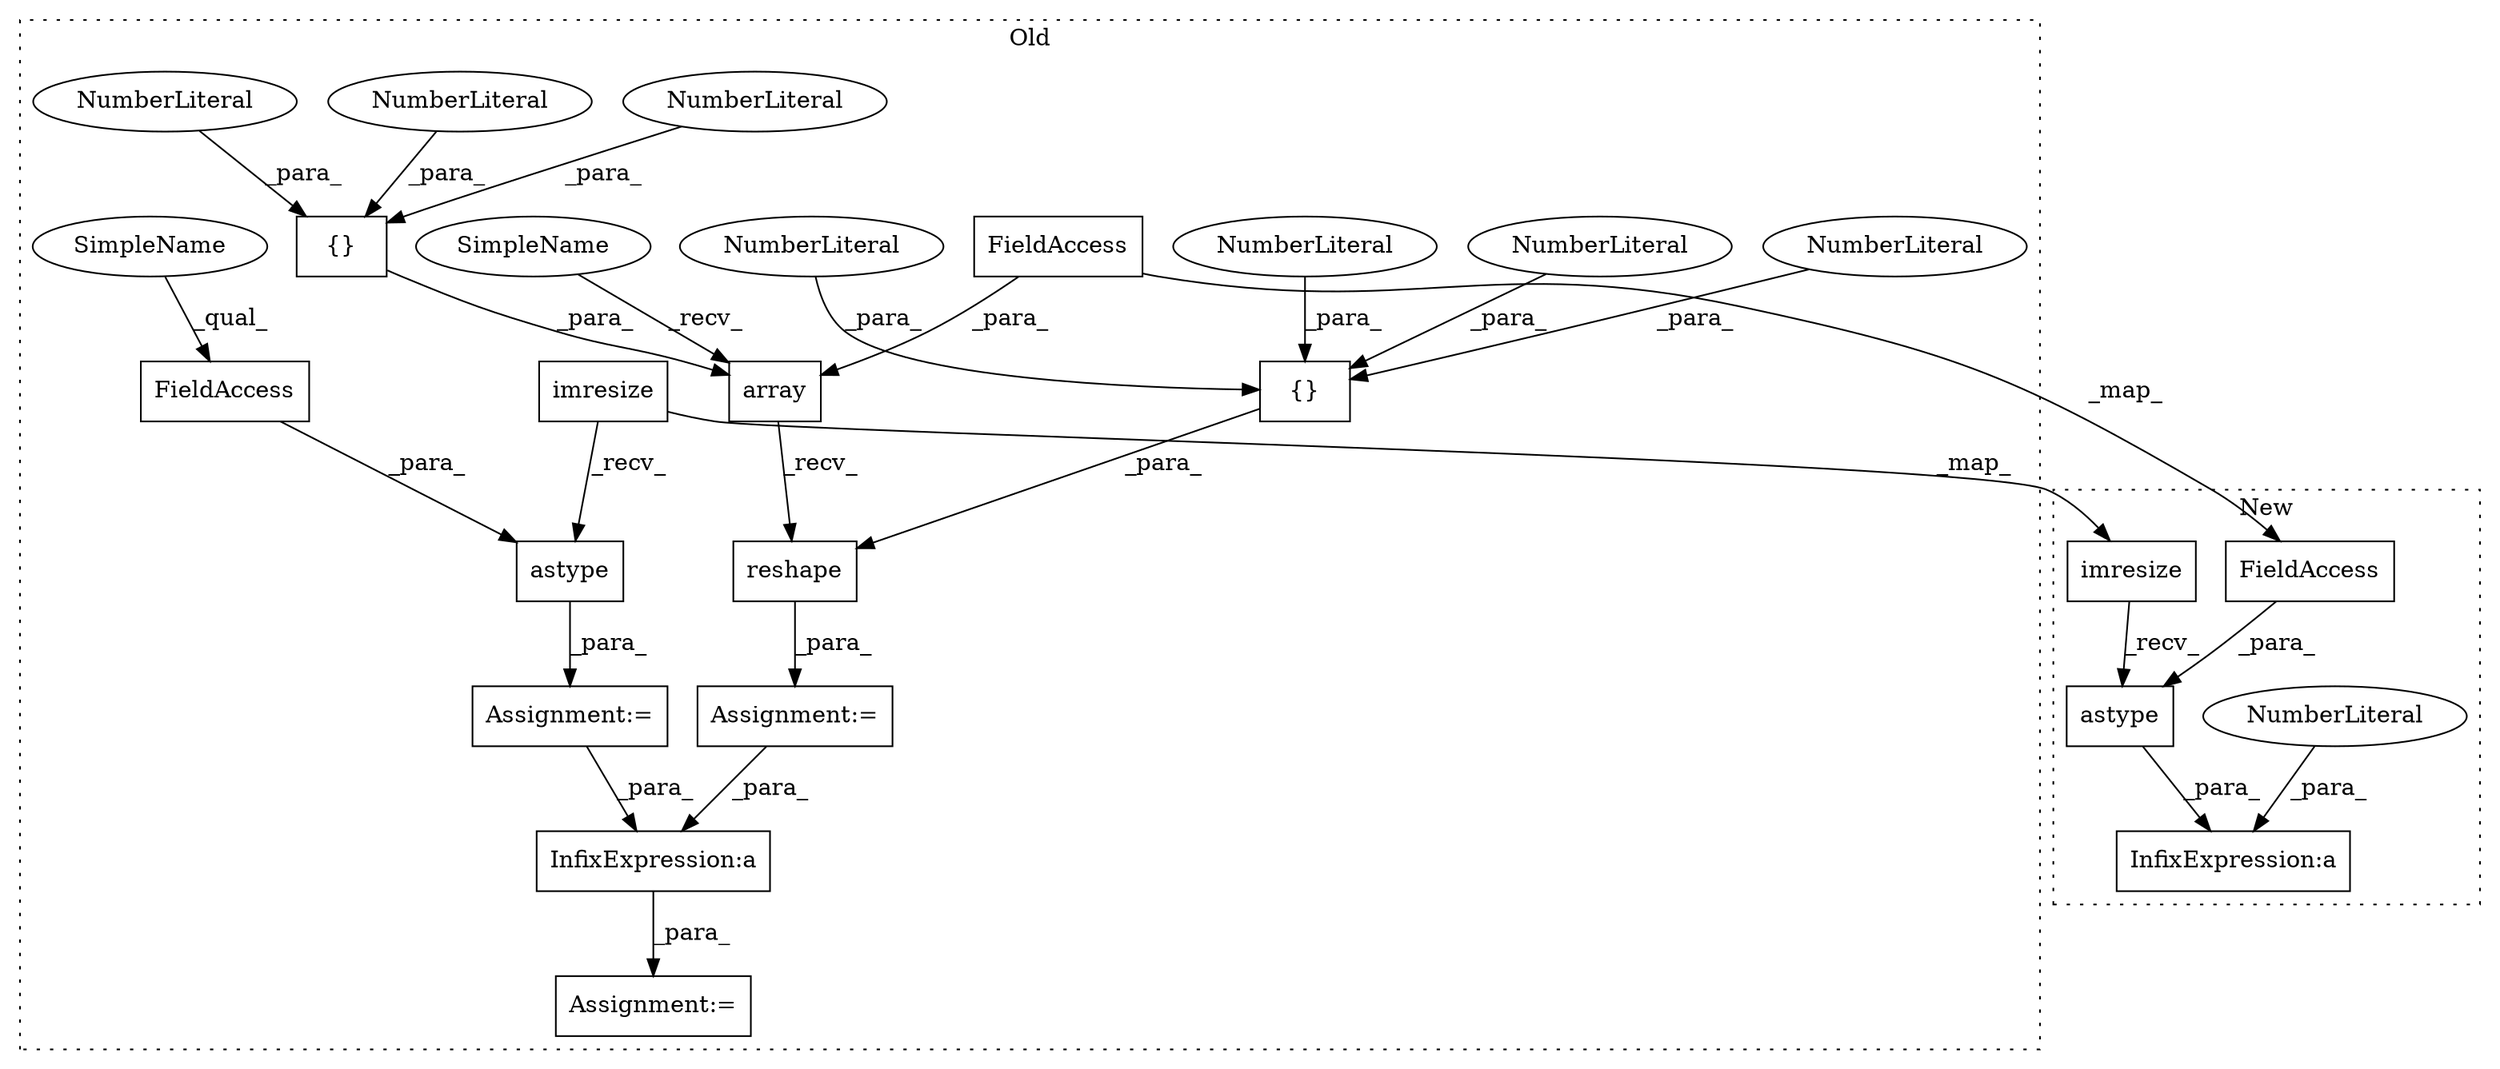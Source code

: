 digraph G {
subgraph cluster0 {
1 [label="imresize" a="32" s="492,530" l="9,2" shape="box"];
5 [label="Assignment:=" a="7" s="680" l="1" shape="box"];
6 [label="{}" a="4" s="603,626" l="1,1" shape="box"];
7 [label="NumberLiteral" a="34" s="619" l="7" shape="ellipse"];
8 [label="NumberLiteral" a="34" s="604" l="6" shape="ellipse"];
9 [label="NumberLiteral" a="34" s="611" l="7" shape="ellipse"];
10 [label="Assignment:=" a="7" s="579" l="1" shape="box"];
11 [label="InfixExpression:a" a="27" s="686" l="3" shape="box"];
12 [label="{}" a="4" s="660,668" l="1,1" shape="box"];
13 [label="NumberLiteral" a="34" s="663" l="1" shape="ellipse"];
14 [label="NumberLiteral" a="34" s="661" l="1" shape="ellipse"];
15 [label="NumberLiteral" a="34" s="665" l="1" shape="ellipse"];
16 [label="NumberLiteral" a="34" s="667" l="1" shape="ellipse"];
17 [label="array" a="32" s="586,641" l="6,1" shape="box"];
18 [label="FieldAccess" a="22" s="555" l="13" shape="box"];
19 [label="reshape" a="32" s="643,669" l="8,1" shape="box"];
20 [label="Assignment:=" a="7" s="542" l="1" shape="box"];
22 [label="astype" a="32" s="548,568" l="7,1" shape="box"];
24 [label="FieldAccess" a="22" s="628" l="13" shape="box"];
25 [label="SimpleName" a="42" s="580" l="5" shape="ellipse"];
26 [label="SimpleName" a="42" s="555" l="5" shape="ellipse"];
label = "Old";
style="dotted";
}
subgraph cluster1 {
2 [label="imresize" a="32" s="476,513" l="9,2" shape="box"];
3 [label="InfixExpression:a" a="27" s="537" l="3" shape="box"];
4 [label="NumberLiteral" a="34" s="540" l="3" shape="ellipse"];
21 [label="astype" a="32" s="516,536" l="7,1" shape="box"];
23 [label="FieldAccess" a="22" s="523" l="13" shape="box"];
label = "New";
style="dotted";
}
1 -> 2 [label="_map_"];
1 -> 22 [label="_recv_"];
2 -> 21 [label="_recv_"];
4 -> 3 [label="_para_"];
6 -> 17 [label="_para_"];
7 -> 6 [label="_para_"];
8 -> 6 [label="_para_"];
9 -> 6 [label="_para_"];
10 -> 11 [label="_para_"];
11 -> 5 [label="_para_"];
12 -> 19 [label="_para_"];
13 -> 12 [label="_para_"];
14 -> 12 [label="_para_"];
15 -> 12 [label="_para_"];
16 -> 12 [label="_para_"];
17 -> 19 [label="_recv_"];
18 -> 22 [label="_para_"];
19 -> 10 [label="_para_"];
20 -> 11 [label="_para_"];
21 -> 3 [label="_para_"];
22 -> 20 [label="_para_"];
23 -> 21 [label="_para_"];
24 -> 23 [label="_map_"];
24 -> 17 [label="_para_"];
25 -> 17 [label="_recv_"];
26 -> 18 [label="_qual_"];
}